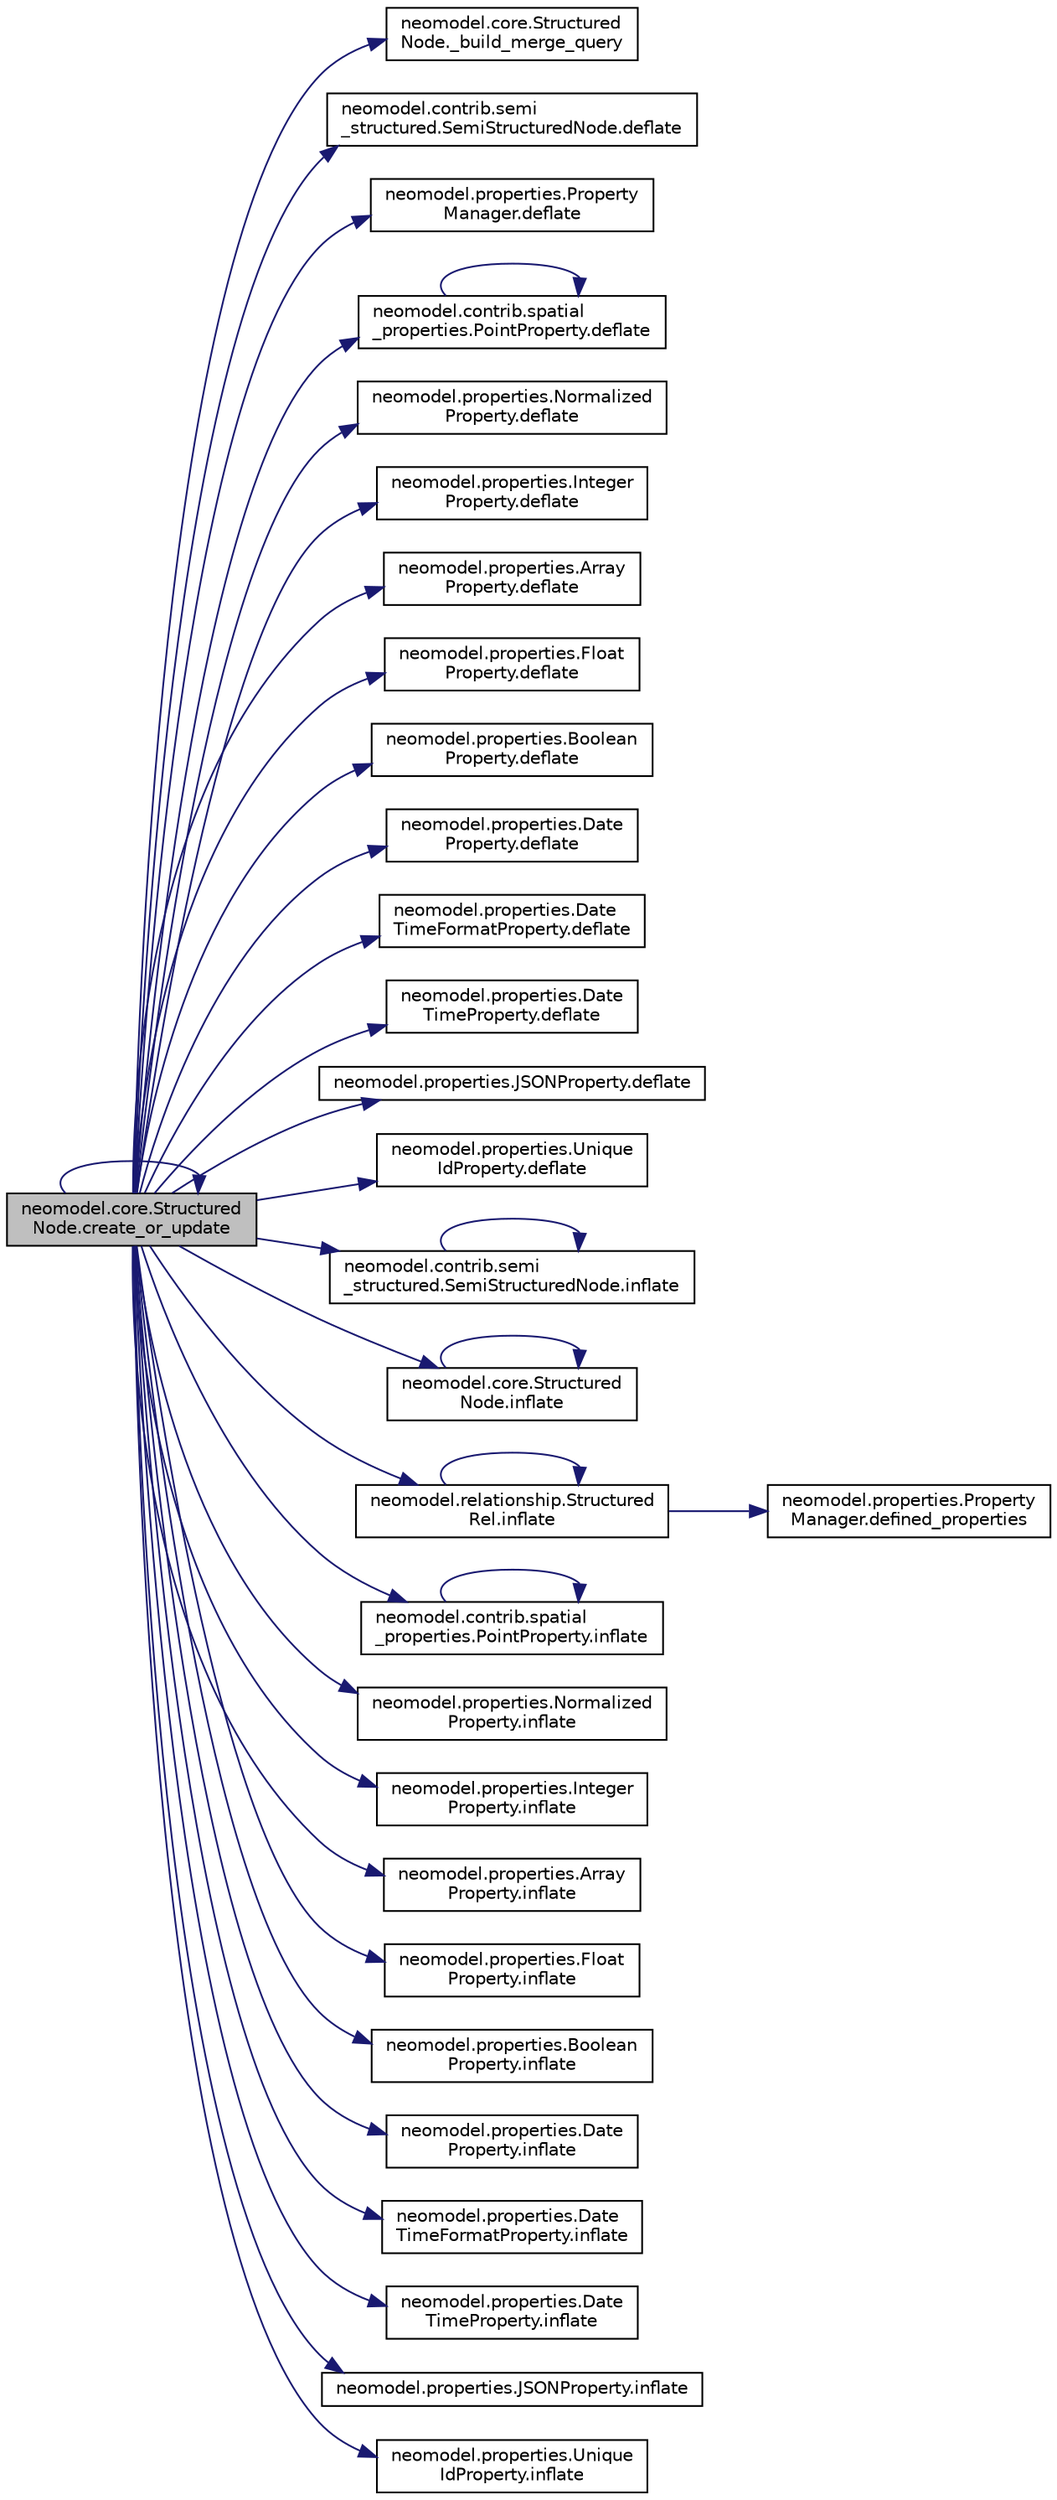 digraph "neomodel.core.StructuredNode.create_or_update"
{
 // LATEX_PDF_SIZE
  edge [fontname="Helvetica",fontsize="10",labelfontname="Helvetica",labelfontsize="10"];
  node [fontname="Helvetica",fontsize="10",shape=record];
  rankdir="LR";
  Node1 [label="neomodel.core.Structured\lNode.create_or_update",height=0.2,width=0.4,color="black", fillcolor="grey75", style="filled", fontcolor="black",tooltip=" "];
  Node1 -> Node2 [color="midnightblue",fontsize="10",style="solid",fontname="Helvetica"];
  Node2 [label="neomodel.core.Structured\lNode._build_merge_query",height=0.2,width=0.4,color="black", fillcolor="white", style="filled",URL="$d8/d5d/classneomodel_1_1core_1_1_structured_node.html#aa9a1ad39fea55e205a7855cec76057ee",tooltip=" "];
  Node1 -> Node1 [color="midnightblue",fontsize="10",style="solid",fontname="Helvetica"];
  Node1 -> Node3 [color="midnightblue",fontsize="10",style="solid",fontname="Helvetica"];
  Node3 [label="neomodel.contrib.semi\l_structured.SemiStructuredNode.deflate",height=0.2,width=0.4,color="black", fillcolor="white", style="filled",URL="$d0/d63/classneomodel_1_1contrib_1_1semi__structured_1_1_semi_structured_node.html#a5ad95560c3ac844e8fd4cd34544b9496",tooltip=" "];
  Node1 -> Node4 [color="midnightblue",fontsize="10",style="solid",fontname="Helvetica"];
  Node4 [label="neomodel.properties.Property\lManager.deflate",height=0.2,width=0.4,color="black", fillcolor="white", style="filled",URL="$d7/d8c/classneomodel_1_1properties_1_1_property_manager.html#a9dd396c8943b6ea8c1aa8fc59fa502cb",tooltip=" "];
  Node1 -> Node5 [color="midnightblue",fontsize="10",style="solid",fontname="Helvetica"];
  Node5 [label="neomodel.contrib.spatial\l_properties.PointProperty.deflate",height=0.2,width=0.4,color="black", fillcolor="white", style="filled",URL="$d8/db3/classneomodel_1_1contrib_1_1spatial__properties_1_1_point_property.html#a0d78ec099eae60ac41a26b7078d3118b",tooltip=" "];
  Node5 -> Node5 [color="midnightblue",fontsize="10",style="solid",fontname="Helvetica"];
  Node1 -> Node6 [color="midnightblue",fontsize="10",style="solid",fontname="Helvetica"];
  Node6 [label="neomodel.properties.Normalized\lProperty.deflate",height=0.2,width=0.4,color="black", fillcolor="white", style="filled",URL="$da/dc5/classneomodel_1_1properties_1_1_normalized_property.html#a4b2078ff25325f10172d1ce734e0939f",tooltip=" "];
  Node1 -> Node7 [color="midnightblue",fontsize="10",style="solid",fontname="Helvetica"];
  Node7 [label="neomodel.properties.Integer\lProperty.deflate",height=0.2,width=0.4,color="black", fillcolor="white", style="filled",URL="$da/d65/classneomodel_1_1properties_1_1_integer_property.html#a43989a73b0a6316384e4fb48ad5e56d4",tooltip=" "];
  Node1 -> Node8 [color="midnightblue",fontsize="10",style="solid",fontname="Helvetica"];
  Node8 [label="neomodel.properties.Array\lProperty.deflate",height=0.2,width=0.4,color="black", fillcolor="white", style="filled",URL="$d7/d7e/classneomodel_1_1properties_1_1_array_property.html#a34048f5b2d247b0aadabf8892b557b2e",tooltip=" "];
  Node1 -> Node9 [color="midnightblue",fontsize="10",style="solid",fontname="Helvetica"];
  Node9 [label="neomodel.properties.Float\lProperty.deflate",height=0.2,width=0.4,color="black", fillcolor="white", style="filled",URL="$d7/d18/classneomodel_1_1properties_1_1_float_property.html#a8496bf002c88614c0f788672992e4125",tooltip=" "];
  Node1 -> Node10 [color="midnightblue",fontsize="10",style="solid",fontname="Helvetica"];
  Node10 [label="neomodel.properties.Boolean\lProperty.deflate",height=0.2,width=0.4,color="black", fillcolor="white", style="filled",URL="$d6/dbc/classneomodel_1_1properties_1_1_boolean_property.html#a81552f907445a1a5fae841c2d45157f3",tooltip=" "];
  Node1 -> Node11 [color="midnightblue",fontsize="10",style="solid",fontname="Helvetica"];
  Node11 [label="neomodel.properties.Date\lProperty.deflate",height=0.2,width=0.4,color="black", fillcolor="white", style="filled",URL="$d2/d91/classneomodel_1_1properties_1_1_date_property.html#a37ecfe7c051eb2086210f9633db6927f",tooltip=" "];
  Node1 -> Node12 [color="midnightblue",fontsize="10",style="solid",fontname="Helvetica"];
  Node12 [label="neomodel.properties.Date\lTimeFormatProperty.deflate",height=0.2,width=0.4,color="black", fillcolor="white", style="filled",URL="$d4/dad/classneomodel_1_1properties_1_1_date_time_format_property.html#a30437abe6ddeec17bb32e359d2dd8b5f",tooltip=" "];
  Node1 -> Node13 [color="midnightblue",fontsize="10",style="solid",fontname="Helvetica"];
  Node13 [label="neomodel.properties.Date\lTimeProperty.deflate",height=0.2,width=0.4,color="black", fillcolor="white", style="filled",URL="$d7/d3f/classneomodel_1_1properties_1_1_date_time_property.html#a2b4095544c861a9d05fa17beafe22559",tooltip=" "];
  Node1 -> Node14 [color="midnightblue",fontsize="10",style="solid",fontname="Helvetica"];
  Node14 [label="neomodel.properties.JSONProperty.deflate",height=0.2,width=0.4,color="black", fillcolor="white", style="filled",URL="$de/d97/classneomodel_1_1properties_1_1_j_s_o_n_property.html#a095310113a62565ca3ebdec90986fde0",tooltip=" "];
  Node1 -> Node15 [color="midnightblue",fontsize="10",style="solid",fontname="Helvetica"];
  Node15 [label="neomodel.properties.Unique\lIdProperty.deflate",height=0.2,width=0.4,color="black", fillcolor="white", style="filled",URL="$d1/d14/classneomodel_1_1properties_1_1_unique_id_property.html#ae871ea962752eb246a978b953f50def5",tooltip=" "];
  Node1 -> Node16 [color="midnightblue",fontsize="10",style="solid",fontname="Helvetica"];
  Node16 [label="neomodel.contrib.semi\l_structured.SemiStructuredNode.inflate",height=0.2,width=0.4,color="black", fillcolor="white", style="filled",URL="$d0/d63/classneomodel_1_1contrib_1_1semi__structured_1_1_semi_structured_node.html#a78ce40043ab16814a894614e4a90dcb6",tooltip=" "];
  Node16 -> Node16 [color="midnightblue",fontsize="10",style="solid",fontname="Helvetica"];
  Node1 -> Node17 [color="midnightblue",fontsize="10",style="solid",fontname="Helvetica"];
  Node17 [label="neomodel.core.Structured\lNode.inflate",height=0.2,width=0.4,color="black", fillcolor="white", style="filled",URL="$d8/d5d/classneomodel_1_1core_1_1_structured_node.html#a1ff007e425c9ee0e9d2fe3e0f1db668b",tooltip=" "];
  Node17 -> Node17 [color="midnightblue",fontsize="10",style="solid",fontname="Helvetica"];
  Node1 -> Node18 [color="midnightblue",fontsize="10",style="solid",fontname="Helvetica"];
  Node18 [label="neomodel.relationship.Structured\lRel.inflate",height=0.2,width=0.4,color="black", fillcolor="white", style="filled",URL="$d9/d08/classneomodel_1_1relationship_1_1_structured_rel.html#ab286efaca61a70cb83692c8ca1dde656",tooltip=" "];
  Node18 -> Node19 [color="midnightblue",fontsize="10",style="solid",fontname="Helvetica"];
  Node19 [label="neomodel.properties.Property\lManager.defined_properties",height=0.2,width=0.4,color="black", fillcolor="white", style="filled",URL="$d7/d8c/classneomodel_1_1properties_1_1_property_manager.html#ac38e877465a47a0b1b16ab62c0d21774",tooltip=" "];
  Node18 -> Node18 [color="midnightblue",fontsize="10",style="solid",fontname="Helvetica"];
  Node1 -> Node20 [color="midnightblue",fontsize="10",style="solid",fontname="Helvetica"];
  Node20 [label="neomodel.contrib.spatial\l_properties.PointProperty.inflate",height=0.2,width=0.4,color="black", fillcolor="white", style="filled",URL="$d8/db3/classneomodel_1_1contrib_1_1spatial__properties_1_1_point_property.html#af9ae9756429197e3a3635e14c78f2c2d",tooltip=" "];
  Node20 -> Node20 [color="midnightblue",fontsize="10",style="solid",fontname="Helvetica"];
  Node1 -> Node21 [color="midnightblue",fontsize="10",style="solid",fontname="Helvetica"];
  Node21 [label="neomodel.properties.Normalized\lProperty.inflate",height=0.2,width=0.4,color="black", fillcolor="white", style="filled",URL="$da/dc5/classneomodel_1_1properties_1_1_normalized_property.html#ab2fe8ced84d3dbb09e3cb189f5c30667",tooltip=" "];
  Node1 -> Node22 [color="midnightblue",fontsize="10",style="solid",fontname="Helvetica"];
  Node22 [label="neomodel.properties.Integer\lProperty.inflate",height=0.2,width=0.4,color="black", fillcolor="white", style="filled",URL="$da/d65/classneomodel_1_1properties_1_1_integer_property.html#a3fa47ce9b68a7382433777890679e891",tooltip=" "];
  Node1 -> Node23 [color="midnightblue",fontsize="10",style="solid",fontname="Helvetica"];
  Node23 [label="neomodel.properties.Array\lProperty.inflate",height=0.2,width=0.4,color="black", fillcolor="white", style="filled",URL="$d7/d7e/classneomodel_1_1properties_1_1_array_property.html#afce3f17c61f4f9487cfe974bf86883c0",tooltip=" "];
  Node1 -> Node24 [color="midnightblue",fontsize="10",style="solid",fontname="Helvetica"];
  Node24 [label="neomodel.properties.Float\lProperty.inflate",height=0.2,width=0.4,color="black", fillcolor="white", style="filled",URL="$d7/d18/classneomodel_1_1properties_1_1_float_property.html#a5f73b8b3e18f4c43edd4d25b0283210a",tooltip=" "];
  Node1 -> Node25 [color="midnightblue",fontsize="10",style="solid",fontname="Helvetica"];
  Node25 [label="neomodel.properties.Boolean\lProperty.inflate",height=0.2,width=0.4,color="black", fillcolor="white", style="filled",URL="$d6/dbc/classneomodel_1_1properties_1_1_boolean_property.html#ae856a6b2d0991a7c2c95a97045a4508a",tooltip=" "];
  Node1 -> Node26 [color="midnightblue",fontsize="10",style="solid",fontname="Helvetica"];
  Node26 [label="neomodel.properties.Date\lProperty.inflate",height=0.2,width=0.4,color="black", fillcolor="white", style="filled",URL="$d2/d91/classneomodel_1_1properties_1_1_date_property.html#afcb5824f3a9f323862e785d4b3bf9eb1",tooltip=" "];
  Node1 -> Node27 [color="midnightblue",fontsize="10",style="solid",fontname="Helvetica"];
  Node27 [label="neomodel.properties.Date\lTimeFormatProperty.inflate",height=0.2,width=0.4,color="black", fillcolor="white", style="filled",URL="$d4/dad/classneomodel_1_1properties_1_1_date_time_format_property.html#af8a246196ad1df1a44941801b503bed2",tooltip=" "];
  Node1 -> Node28 [color="midnightblue",fontsize="10",style="solid",fontname="Helvetica"];
  Node28 [label="neomodel.properties.Date\lTimeProperty.inflate",height=0.2,width=0.4,color="black", fillcolor="white", style="filled",URL="$d7/d3f/classneomodel_1_1properties_1_1_date_time_property.html#a568ecfaf37464bdbdf03a52c0c70527f",tooltip=" "];
  Node1 -> Node29 [color="midnightblue",fontsize="10",style="solid",fontname="Helvetica"];
  Node29 [label="neomodel.properties.JSONProperty.inflate",height=0.2,width=0.4,color="black", fillcolor="white", style="filled",URL="$de/d97/classneomodel_1_1properties_1_1_j_s_o_n_property.html#a170ff3242098722fa0740dedce71aa56",tooltip=" "];
  Node1 -> Node30 [color="midnightblue",fontsize="10",style="solid",fontname="Helvetica"];
  Node30 [label="neomodel.properties.Unique\lIdProperty.inflate",height=0.2,width=0.4,color="black", fillcolor="white", style="filled",URL="$d1/d14/classneomodel_1_1properties_1_1_unique_id_property.html#a91416d9476d7a8dcf3a2497b47b05b33",tooltip=" "];
}
